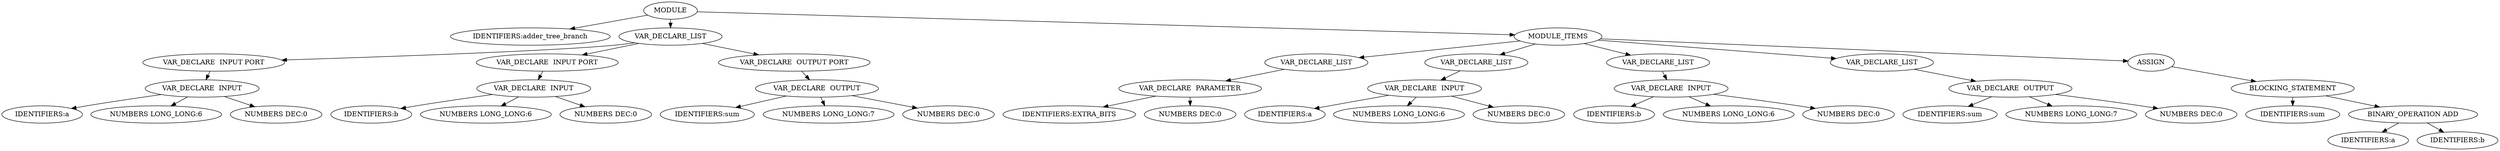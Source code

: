 digraph G {	
ranksep=.25;
	0 [label="MODULE"];
	1 [label="IDENTIFIERS:adder_tree_branch"];
	0 -> 1;
	2 [label="VAR_DECLARE_LIST"];
	0 -> 2;
	3 [label="VAR_DECLARE  INPUT PORT"];
	2 -> 3;
	4 [label="VAR_DECLARE  INPUT"];
	3 -> 4;
	5 [label="IDENTIFIERS:a"];
	4 -> 5;
	6 [label="NUMBERS LONG_LONG:6"];
	4 -> 6;
	7 [label="NUMBERS DEC:0"];
	4 -> 7;
	16 [label="VAR_DECLARE  INPUT PORT"];
	2 -> 16;
	17 [label="VAR_DECLARE  INPUT"];
	16 -> 17;
	18 [label="IDENTIFIERS:b"];
	17 -> 18;
	19 [label="NUMBERS LONG_LONG:6"];
	17 -> 19;
	20 [label="NUMBERS DEC:0"];
	17 -> 20;
	29 [label="VAR_DECLARE  OUTPUT PORT"];
	2 -> 29;
	30 [label="VAR_DECLARE  OUTPUT"];
	29 -> 30;
	31 [label="IDENTIFIERS:sum"];
	30 -> 31;
	32 [label="NUMBERS LONG_LONG:7"];
	30 -> 32;
	33 [label="NUMBERS DEC:0"];
	30 -> 33;
	42 [label="MODULE_ITEMS"];
	0 -> 42;
	43 [label="VAR_DECLARE_LIST"];
	42 -> 43;
	44 [label="VAR_DECLARE  PARAMETER"];
	43 -> 44;
	45 [label="IDENTIFIERS:EXTRA_BITS"];
	44 -> 45;
	50 [label="NUMBERS DEC:0"];
	44 -> 50;
	51 [label="VAR_DECLARE_LIST"];
	42 -> 51;
	52 [label="VAR_DECLARE  INPUT"];
	51 -> 52;
	53 [label="IDENTIFIERS:a"];
	52 -> 53;
	54 [label="NUMBERS LONG_LONG:6"];
	52 -> 54;
	55 [label="NUMBERS DEC:0"];
	52 -> 55;
	59 [label="VAR_DECLARE_LIST"];
	42 -> 59;
	60 [label="VAR_DECLARE  INPUT"];
	59 -> 60;
	61 [label="IDENTIFIERS:b"];
	60 -> 61;
	62 [label="NUMBERS LONG_LONG:6"];
	60 -> 62;
	63 [label="NUMBERS DEC:0"];
	60 -> 63;
	67 [label="VAR_DECLARE_LIST"];
	42 -> 67;
	68 [label="VAR_DECLARE  OUTPUT"];
	67 -> 68;
	69 [label="IDENTIFIERS:sum"];
	68 -> 69;
	70 [label="NUMBERS LONG_LONG:7"];
	68 -> 70;
	71 [label="NUMBERS DEC:0"];
	68 -> 71;
	75 [label="ASSIGN"];
	42 -> 75;
	76 [label="BLOCKING_STATEMENT"];
	75 -> 76;
	77 [label="IDENTIFIERS:sum"];
	76 -> 77;
	78 [label="BINARY_OPERATION ADD"];
	76 -> 78;
	79 [label="IDENTIFIERS:a"];
	78 -> 79;
	80 [label="IDENTIFIERS:b"];
	78 -> 80;
}
